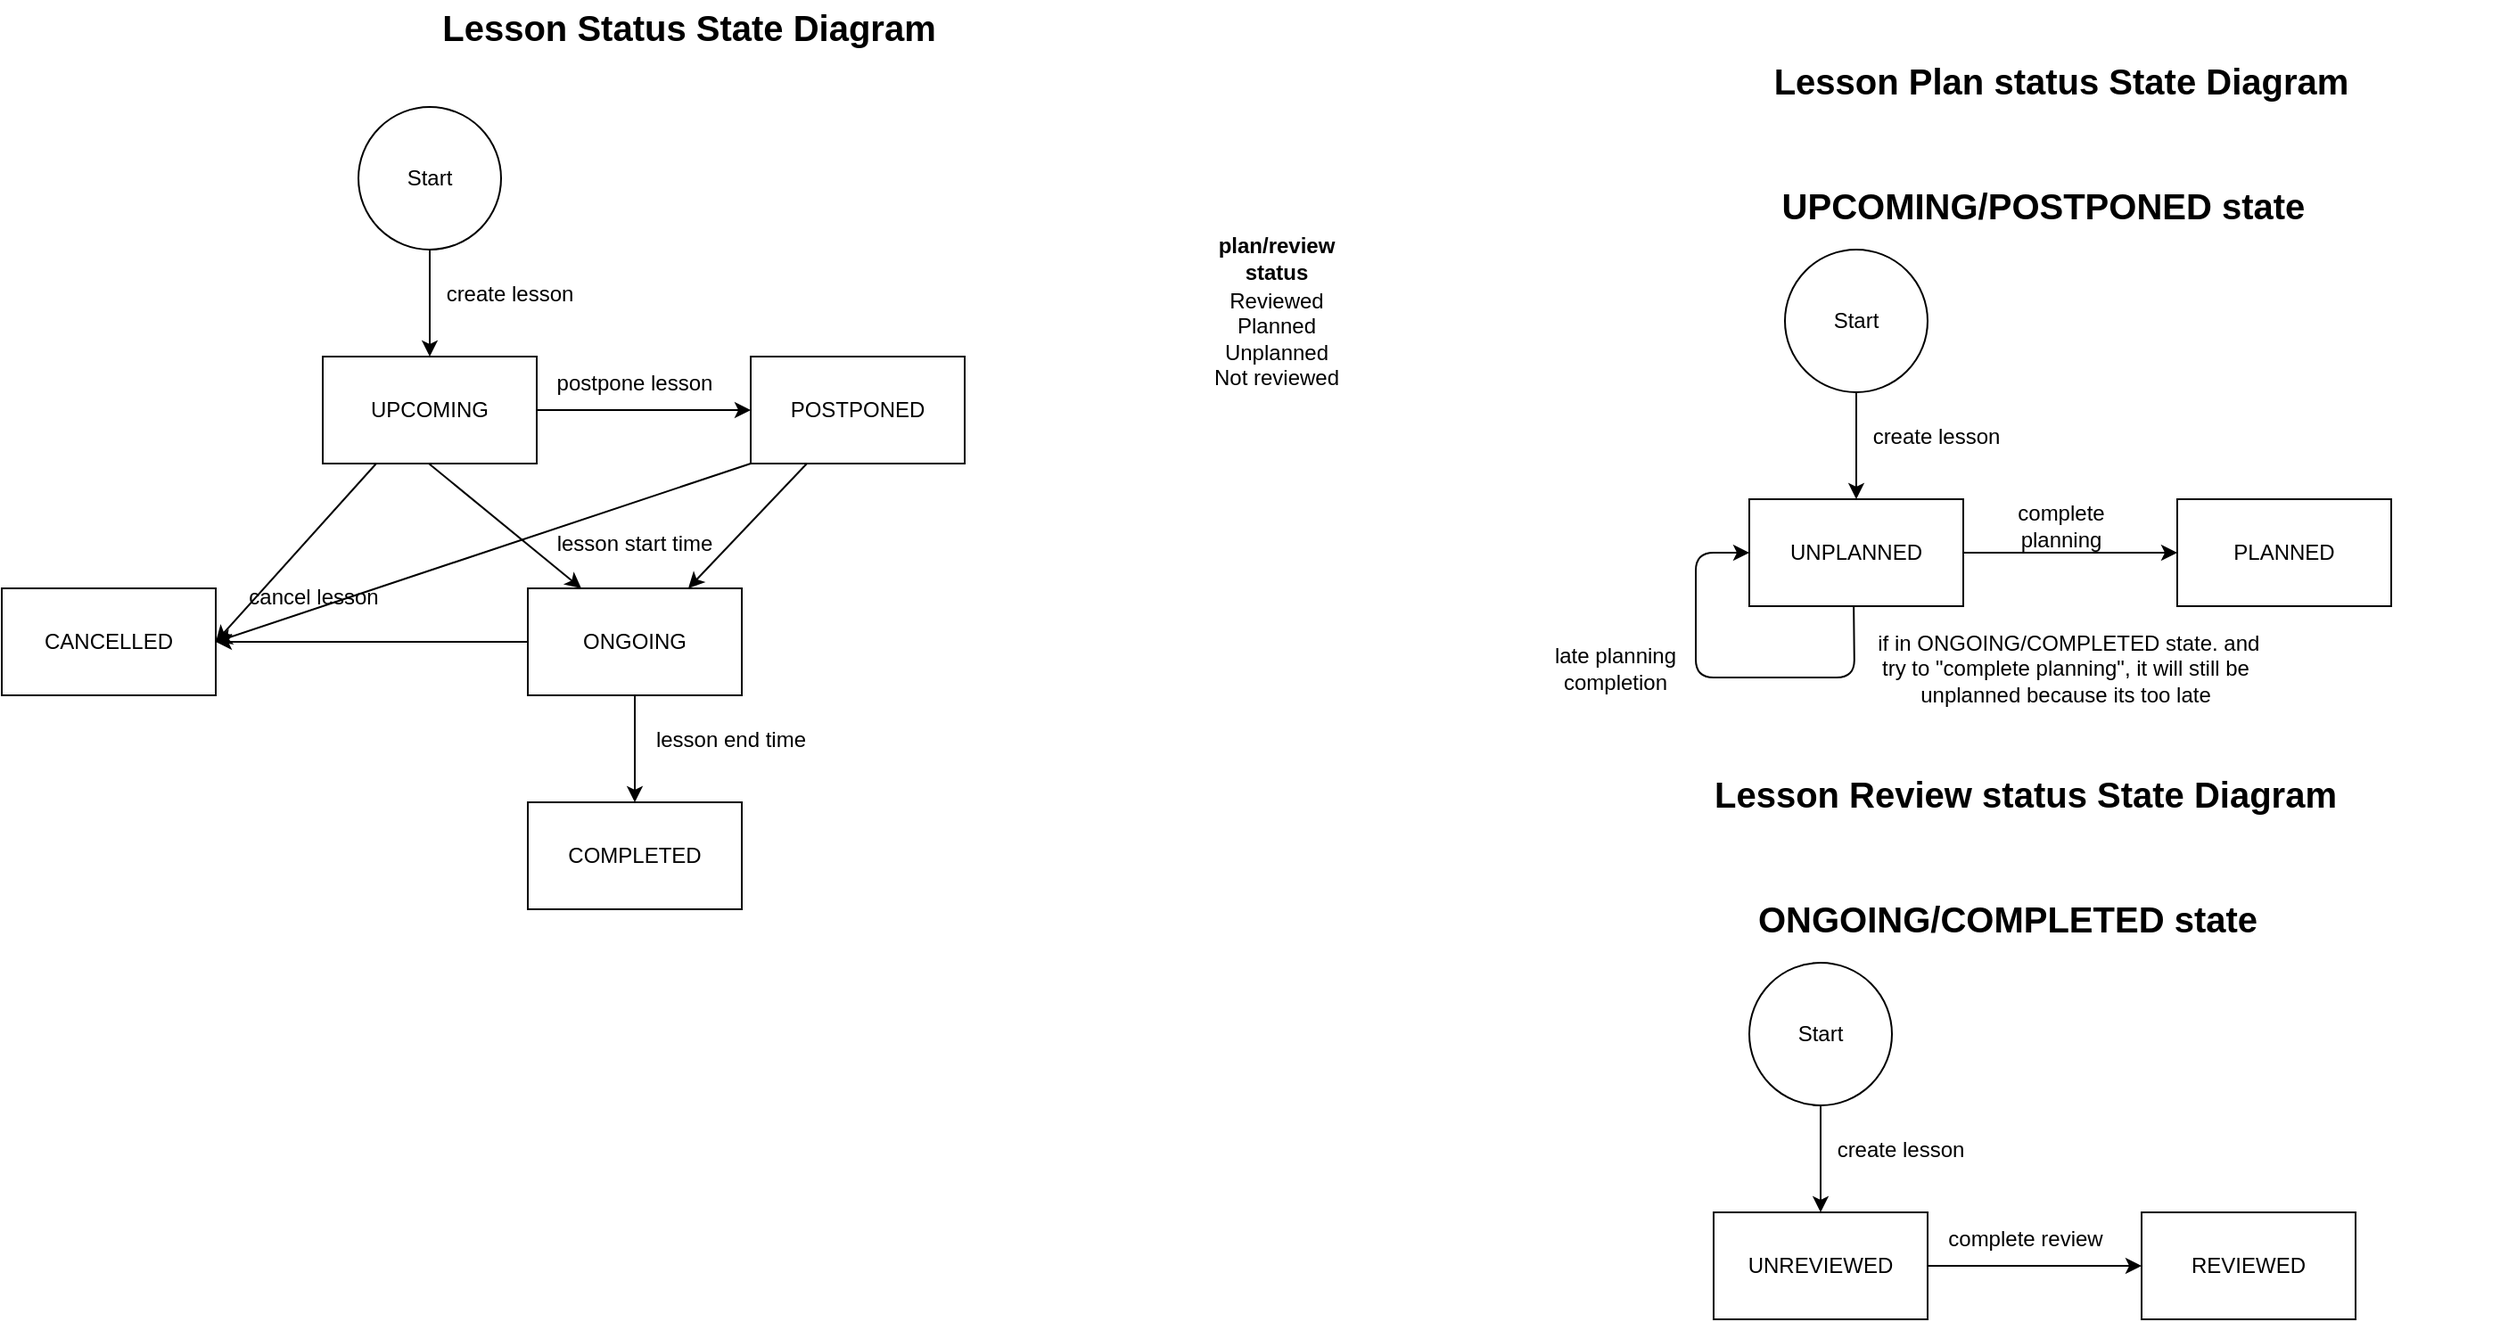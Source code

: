 <mxfile>
    <diagram id="lRvMhyL-jHhJtLQ1exwx" name="Page-1">
        <mxGraphModel dx="1741" dy="749" grid="1" gridSize="10" guides="1" tooltips="1" connect="1" arrows="1" fold="1" page="1" pageScale="1" pageWidth="827" pageHeight="1169" math="0" shadow="0">
            <root>
                <mxCell id="0"/>
                <mxCell id="1" parent="0"/>
                <mxCell id="24" style="edgeStyle=none;html=1;exitX=0.25;exitY=1;exitDx=0;exitDy=0;entryX=1;entryY=0.5;entryDx=0;entryDy=0;" edge="1" parent="1" source="2" target="23">
                    <mxGeometry relative="1" as="geometry"/>
                </mxCell>
                <mxCell id="2" value="UPCOMING" style="rounded=0;whiteSpace=wrap;html=1;" vertex="1" parent="1">
                    <mxGeometry x="230" y="250" width="120" height="60" as="geometry"/>
                </mxCell>
                <mxCell id="4" style="edgeStyle=none;html=1;entryX=0.5;entryY=0;entryDx=0;entryDy=0;" edge="1" parent="1" source="3" target="2">
                    <mxGeometry relative="1" as="geometry"/>
                </mxCell>
                <mxCell id="3" value="Start" style="ellipse;whiteSpace=wrap;html=1;aspect=fixed;" vertex="1" parent="1">
                    <mxGeometry x="250" y="110" width="80" height="80" as="geometry"/>
                </mxCell>
                <mxCell id="5" value="create lesson" style="text;html=1;align=center;verticalAlign=middle;whiteSpace=wrap;rounded=0;" vertex="1" parent="1">
                    <mxGeometry x="290" y="200" width="90" height="30" as="geometry"/>
                </mxCell>
                <mxCell id="26" style="edgeStyle=none;html=1;" edge="1" parent="1" source="6" target="23">
                    <mxGeometry relative="1" as="geometry"/>
                </mxCell>
                <mxCell id="6" value="ONGOING" style="rounded=0;whiteSpace=wrap;html=1;" vertex="1" parent="1">
                    <mxGeometry x="345" y="380" width="120" height="60" as="geometry"/>
                </mxCell>
                <mxCell id="8" value="&lt;span&gt;&lt;/span&gt;&lt;span style=&quot;white-space-collapse: preserve;&quot;&gt;Reviewed&lt;br&gt;Planned&lt;br&gt;Unplanned&lt;br&gt;Not reviewed&lt;/span&gt;" style="text;html=1;align=center;verticalAlign=middle;whiteSpace=wrap;rounded=0;" vertex="1" parent="1">
                    <mxGeometry x="720" y="210" width="90" height="60" as="geometry"/>
                </mxCell>
                <mxCell id="9" value="postpone lesson" style="text;html=1;align=center;verticalAlign=middle;whiteSpace=wrap;rounded=0;" vertex="1" parent="1">
                    <mxGeometry x="360" y="250" width="90" height="30" as="geometry"/>
                </mxCell>
                <mxCell id="14" style="edgeStyle=none;html=1;entryX=0.75;entryY=0;entryDx=0;entryDy=0;" edge="1" parent="1" source="10" target="6">
                    <mxGeometry relative="1" as="geometry"/>
                </mxCell>
                <mxCell id="25" style="edgeStyle=none;html=1;exitX=0;exitY=1;exitDx=0;exitDy=0;entryX=1;entryY=0.5;entryDx=0;entryDy=0;" edge="1" parent="1" source="10" target="23">
                    <mxGeometry relative="1" as="geometry"/>
                </mxCell>
                <mxCell id="10" value="POSTPONED" style="rounded=0;whiteSpace=wrap;html=1;" vertex="1" parent="1">
                    <mxGeometry x="470" y="250" width="120" height="60" as="geometry"/>
                </mxCell>
                <mxCell id="11" style="edgeStyle=none;html=1;entryX=0;entryY=0.5;entryDx=0;entryDy=0;" edge="1" parent="1" source="2" target="10">
                    <mxGeometry relative="1" as="geometry"/>
                </mxCell>
                <mxCell id="12" style="edgeStyle=none;html=1;entryX=0.25;entryY=0;entryDx=0;entryDy=0;" edge="1" parent="1" target="6">
                    <mxGeometry relative="1" as="geometry">
                        <mxPoint x="289.48" y="310" as="sourcePoint"/>
                        <mxPoint x="290" y="367.66" as="targetPoint"/>
                    </mxGeometry>
                </mxCell>
                <mxCell id="13" value="lesson start time" style="text;html=1;align=center;verticalAlign=middle;whiteSpace=wrap;rounded=0;" vertex="1" parent="1">
                    <mxGeometry x="360" y="340" width="90" height="30" as="geometry"/>
                </mxCell>
                <mxCell id="17" value="&lt;span&gt;&lt;/span&gt;&lt;span style=&quot;white-space-collapse: preserve;&quot;&gt;&lt;b&gt;plan/review status&lt;/b&gt;&lt;/span&gt;" style="text;html=1;align=center;verticalAlign=middle;whiteSpace=wrap;rounded=0;" vertex="1" parent="1">
                    <mxGeometry x="720" y="180" width="90" height="30" as="geometry"/>
                </mxCell>
                <mxCell id="18" value="COMPLETED" style="rounded=0;whiteSpace=wrap;html=1;" vertex="1" parent="1">
                    <mxGeometry x="345" y="500" width="120" height="60" as="geometry"/>
                </mxCell>
                <mxCell id="19" style="edgeStyle=none;html=1;entryX=0.5;entryY=0;entryDx=0;entryDy=0;exitX=0.5;exitY=1;exitDx=0;exitDy=0;" edge="1" parent="1" source="6" target="18">
                    <mxGeometry relative="1" as="geometry">
                        <mxPoint x="407" y="440" as="sourcePoint"/>
                        <mxPoint x="340" y="510" as="targetPoint"/>
                    </mxGeometry>
                </mxCell>
                <mxCell id="20" value="lesson end time" style="text;html=1;align=center;verticalAlign=middle;whiteSpace=wrap;rounded=0;" vertex="1" parent="1">
                    <mxGeometry x="414" y="450" width="90" height="30" as="geometry"/>
                </mxCell>
                <mxCell id="21" value="&lt;span&gt;&lt;/span&gt;&lt;span style=&quot;white-space-collapse: preserve;&quot;&gt;&lt;b&gt;&lt;font style=&quot;font-size: 20px;&quot;&gt;Lesson Status State Diagram&lt;/font&gt;&lt;/b&gt;&lt;/span&gt;" style="text;html=1;align=center;verticalAlign=middle;whiteSpace=wrap;rounded=0;" vertex="1" parent="1">
                    <mxGeometry x="290" y="50" width="291" height="30" as="geometry"/>
                </mxCell>
                <mxCell id="23" value="CANCELLED" style="rounded=0;whiteSpace=wrap;html=1;" vertex="1" parent="1">
                    <mxGeometry x="50" y="380" width="120" height="60" as="geometry"/>
                </mxCell>
                <mxCell id="27" value="cancel lesson" style="text;html=1;align=center;verticalAlign=middle;whiteSpace=wrap;rounded=0;" vertex="1" parent="1">
                    <mxGeometry x="180" y="370" width="90" height="30" as="geometry"/>
                </mxCell>
                <mxCell id="28" value="&lt;span&gt;&lt;/span&gt;&lt;span style=&quot;white-space-collapse: preserve;&quot;&gt;&lt;b&gt;&lt;font style=&quot;font-size: 20px;&quot;&gt;Lesson Plan status State Diagram&lt;/font&gt;&lt;/b&gt;&lt;/span&gt;" style="text;html=1;align=center;verticalAlign=middle;whiteSpace=wrap;rounded=0;" vertex="1" parent="1">
                    <mxGeometry x="960" y="80" width="490" height="30" as="geometry"/>
                </mxCell>
                <mxCell id="39" style="edgeStyle=none;html=1;entryX=0;entryY=0.5;entryDx=0;entryDy=0;" edge="1" parent="1" target="29">
                    <mxGeometry relative="1" as="geometry">
                        <mxPoint x="1000" y="360" as="targetPoint"/>
                        <mxPoint x="1088.571" y="390" as="sourcePoint"/>
                        <Array as="points">
                            <mxPoint x="1089" y="430"/>
                            <mxPoint x="1000" y="430"/>
                            <mxPoint x="1000" y="360"/>
                        </Array>
                    </mxGeometry>
                </mxCell>
                <mxCell id="29" value="UNPLANNED" style="rounded=0;whiteSpace=wrap;html=1;" vertex="1" parent="1">
                    <mxGeometry x="1030" y="330" width="120" height="60" as="geometry"/>
                </mxCell>
                <mxCell id="30" style="edgeStyle=none;html=1;entryX=0.5;entryY=0;entryDx=0;entryDy=0;" edge="1" parent="1" source="31" target="29">
                    <mxGeometry relative="1" as="geometry"/>
                </mxCell>
                <mxCell id="31" value="Start" style="ellipse;whiteSpace=wrap;html=1;aspect=fixed;" vertex="1" parent="1">
                    <mxGeometry x="1050" y="190" width="80" height="80" as="geometry"/>
                </mxCell>
                <mxCell id="32" value="create lesson" style="text;html=1;align=center;verticalAlign=middle;whiteSpace=wrap;rounded=0;" vertex="1" parent="1">
                    <mxGeometry x="1090" y="280" width="90" height="30" as="geometry"/>
                </mxCell>
                <mxCell id="33" value="complete planning" style="text;html=1;align=center;verticalAlign=middle;whiteSpace=wrap;rounded=0;" vertex="1" parent="1">
                    <mxGeometry x="1160" y="330" width="90" height="30" as="geometry"/>
                </mxCell>
                <mxCell id="34" value="PLANNED" style="rounded=0;whiteSpace=wrap;html=1;" vertex="1" parent="1">
                    <mxGeometry x="1270" y="330" width="120" height="60" as="geometry"/>
                </mxCell>
                <mxCell id="35" style="edgeStyle=none;html=1;entryX=0;entryY=0.5;entryDx=0;entryDy=0;" edge="1" parent="1" source="29" target="34">
                    <mxGeometry relative="1" as="geometry"/>
                </mxCell>
                <mxCell id="36" value="&lt;span&gt;&lt;/span&gt;&lt;span style=&quot;white-space-collapse: preserve;&quot;&gt;&lt;b&gt;&lt;font style=&quot;font-size: 20px;&quot;&gt;UPCOMING/POSTPONED state&lt;/font&gt;&lt;/b&gt;&lt;/span&gt;" style="text;html=1;align=center;verticalAlign=middle;whiteSpace=wrap;rounded=0;" vertex="1" parent="1">
                    <mxGeometry x="950" y="150" width="490" height="30" as="geometry"/>
                </mxCell>
                <mxCell id="40" value="&amp;nbsp;if in ONGOING/COMPLETED state. and try to &quot;complete planning&quot;, it will still be unplanned because its too late" style="text;html=1;align=center;verticalAlign=middle;whiteSpace=wrap;rounded=0;" vertex="1" parent="1">
                    <mxGeometry x="1095" y="410" width="225" height="30" as="geometry"/>
                </mxCell>
                <mxCell id="41" value="&lt;span&gt;&lt;/span&gt;&lt;span style=&quot;white-space-collapse: preserve;&quot;&gt;&lt;b&gt;&lt;font style=&quot;font-size: 20px;&quot;&gt;Lesson Review status State Diagram&lt;/font&gt;&lt;/b&gt;&lt;/span&gt;" style="text;html=1;align=center;verticalAlign=middle;whiteSpace=wrap;rounded=0;" vertex="1" parent="1">
                    <mxGeometry x="940" y="480" width="490" height="30" as="geometry"/>
                </mxCell>
                <mxCell id="43" value="UNREVIEWED" style="rounded=0;whiteSpace=wrap;html=1;" vertex="1" parent="1">
                    <mxGeometry x="1010" y="730" width="120" height="60" as="geometry"/>
                </mxCell>
                <mxCell id="44" style="edgeStyle=none;html=1;entryX=0.5;entryY=0;entryDx=0;entryDy=0;" edge="1" parent="1" source="45" target="43">
                    <mxGeometry relative="1" as="geometry"/>
                </mxCell>
                <mxCell id="45" value="Start" style="ellipse;whiteSpace=wrap;html=1;aspect=fixed;" vertex="1" parent="1">
                    <mxGeometry x="1030" y="590" width="80" height="80" as="geometry"/>
                </mxCell>
                <mxCell id="47" value="complete review" style="text;html=1;align=center;verticalAlign=middle;whiteSpace=wrap;rounded=0;" vertex="1" parent="1">
                    <mxGeometry x="1140" y="730" width="90" height="30" as="geometry"/>
                </mxCell>
                <mxCell id="48" value="REVIEWED" style="rounded=0;whiteSpace=wrap;html=1;" vertex="1" parent="1">
                    <mxGeometry x="1250" y="730" width="120" height="60" as="geometry"/>
                </mxCell>
                <mxCell id="49" style="edgeStyle=none;html=1;entryX=0;entryY=0.5;entryDx=0;entryDy=0;" edge="1" parent="1" source="43" target="48">
                    <mxGeometry relative="1" as="geometry"/>
                </mxCell>
                <mxCell id="50" value="&lt;span&gt;&lt;/span&gt;&lt;span style=&quot;white-space-collapse: preserve;&quot;&gt;&lt;b&gt;&lt;font style=&quot;font-size: 20px;&quot;&gt;ONGOING/COMPLETED state&lt;/font&gt;&lt;/b&gt;&lt;/span&gt;" style="text;html=1;align=center;verticalAlign=middle;whiteSpace=wrap;rounded=0;" vertex="1" parent="1">
                    <mxGeometry x="930" y="550" width="490" height="30" as="geometry"/>
                </mxCell>
                <mxCell id="54" value="late planning completion" style="text;html=1;align=center;verticalAlign=middle;whiteSpace=wrap;rounded=0;" vertex="1" parent="1">
                    <mxGeometry x="910" y="410" width="90" height="30" as="geometry"/>
                </mxCell>
                <mxCell id="56" value="create lesson" style="text;html=1;align=center;verticalAlign=middle;whiteSpace=wrap;rounded=0;" vertex="1" parent="1">
                    <mxGeometry x="1070" y="680" width="90" height="30" as="geometry"/>
                </mxCell>
            </root>
        </mxGraphModel>
    </diagram>
</mxfile>